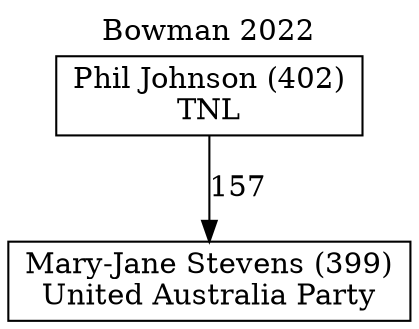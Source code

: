 // House preference flow
digraph "Mary-Jane Stevens (399)_Bowman_2022" {
	graph [label="Bowman 2022" labelloc=t mclimit=10]
	node [shape=box]
	"Mary-Jane Stevens (399)" [label="Mary-Jane Stevens (399)
United Australia Party"]
	"Phil Johnson (402)" [label="Phil Johnson (402)
TNL"]
	"Phil Johnson (402)" -> "Mary-Jane Stevens (399)" [label=157]
}
